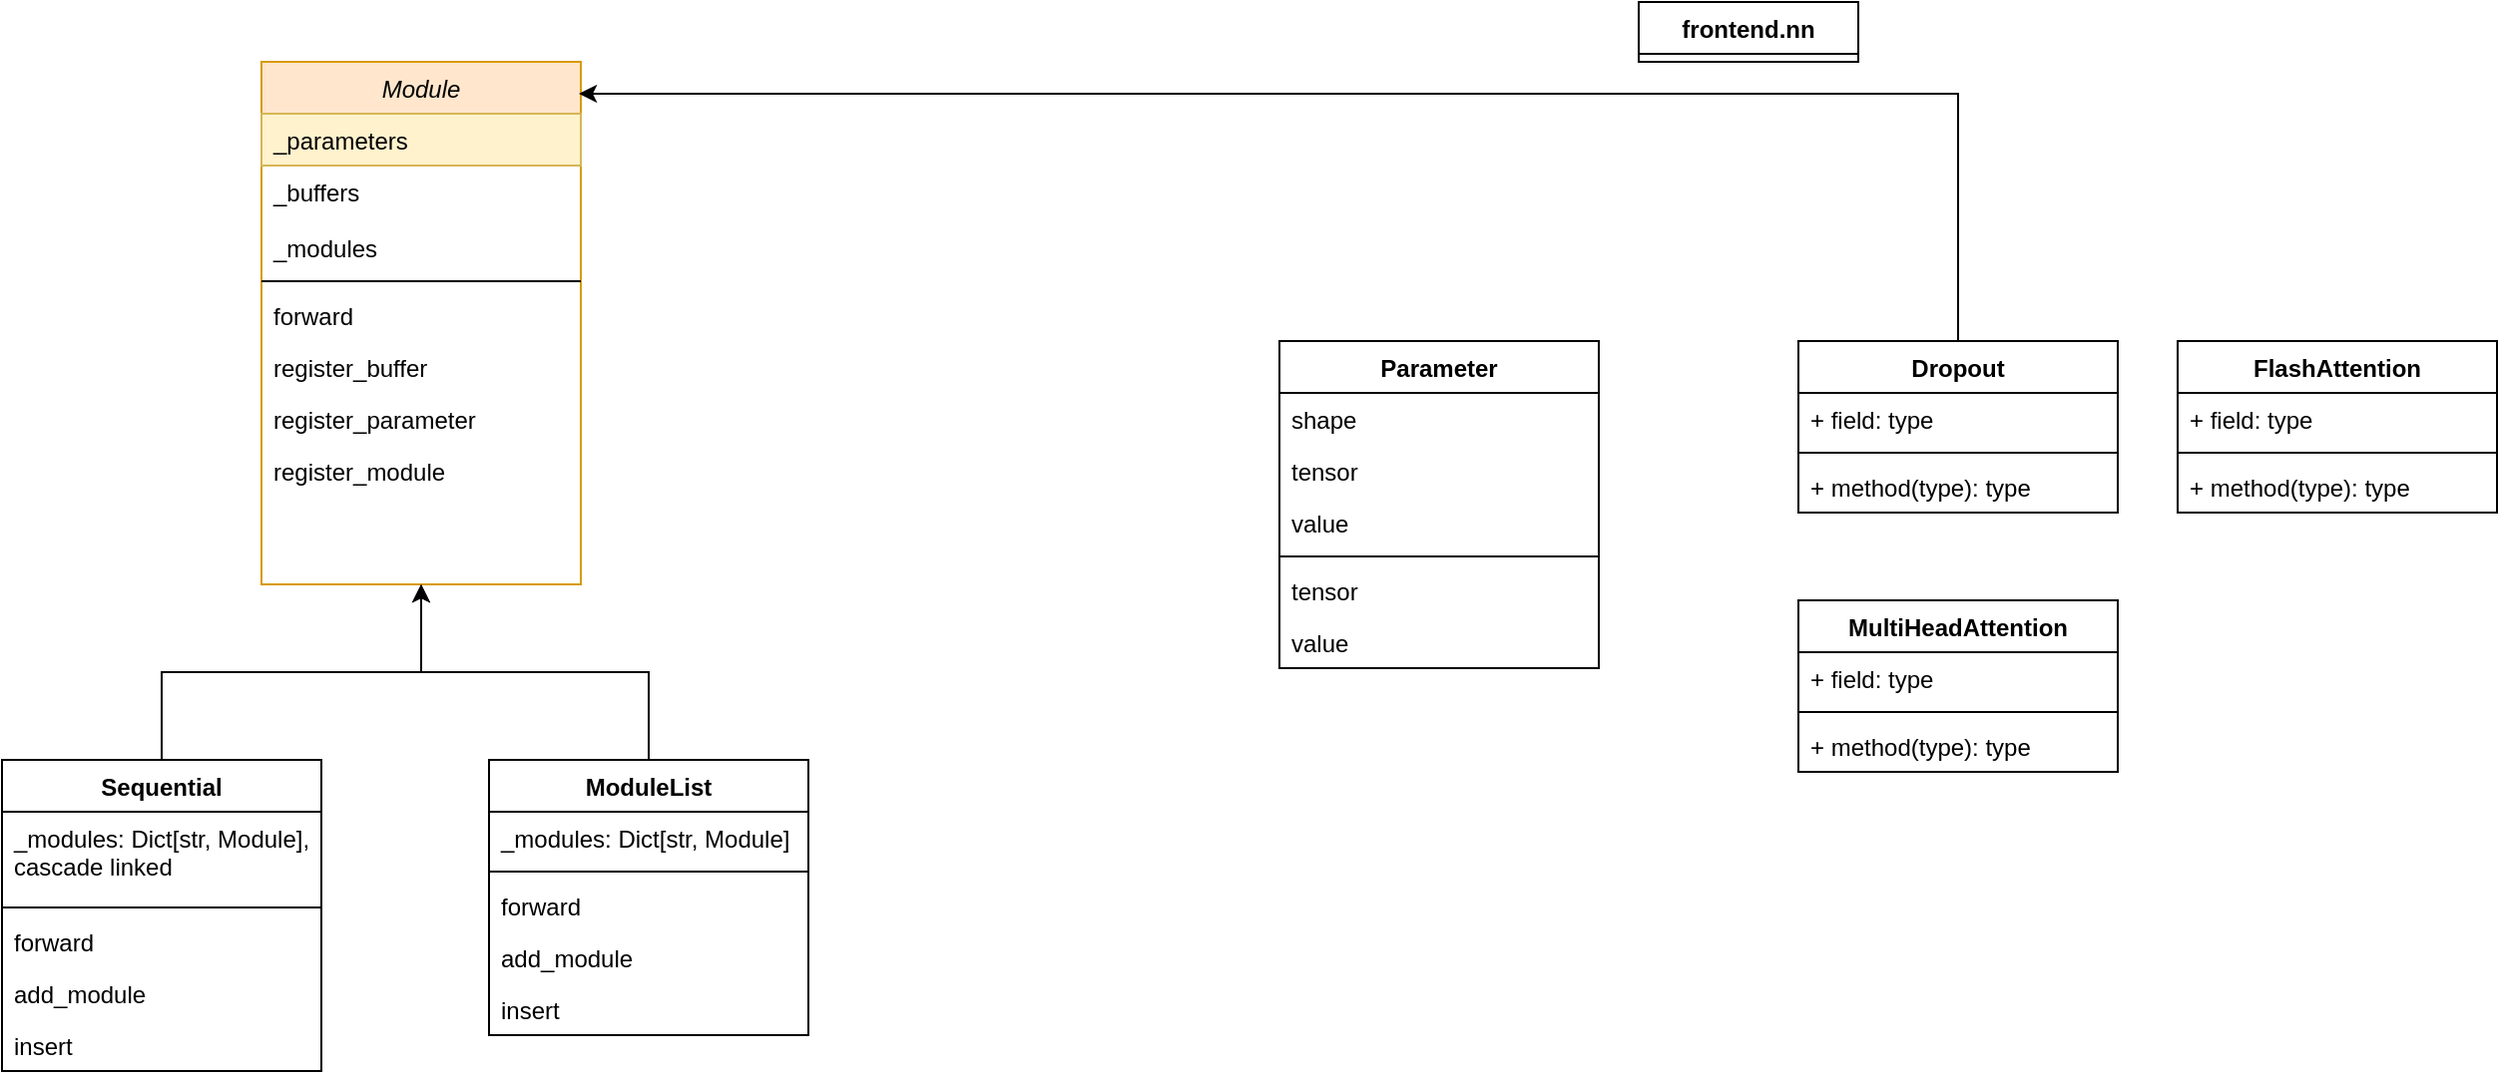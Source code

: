 <mxfile version="20.7.3" type="github" pages="2">
  <diagram id="C5RBs43oDa-KdzZeNtuy" name="learn ait code">
    <mxGraphModel dx="1434" dy="714" grid="1" gridSize="10" guides="1" tooltips="1" connect="1" arrows="1" fold="1" page="1" pageScale="1" pageWidth="827" pageHeight="1169" math="0" shadow="0">
      <root>
        <mxCell id="WIyWlLk6GJQsqaUBKTNV-0" />
        <mxCell id="WIyWlLk6GJQsqaUBKTNV-1" parent="WIyWlLk6GJQsqaUBKTNV-0" />
        <mxCell id="zkfFHV4jXpPFQw0GAbJ--0" value="Module" style="swimlane;fontStyle=2;align=center;verticalAlign=top;childLayout=stackLayout;horizontal=1;startSize=26;horizontalStack=0;resizeParent=1;resizeLast=0;collapsible=1;marginBottom=0;rounded=0;shadow=0;strokeWidth=1;fillColor=#ffe6cc;strokeColor=#d79b00;" parent="WIyWlLk6GJQsqaUBKTNV-1" vertex="1">
          <mxGeometry x="220" y="120" width="160" height="262" as="geometry">
            <mxRectangle x="220" y="120" width="160" height="26" as="alternateBounds" />
          </mxGeometry>
        </mxCell>
        <mxCell id="zkfFHV4jXpPFQw0GAbJ--1" value="_parameters" style="text;align=left;verticalAlign=top;spacingLeft=4;spacingRight=4;overflow=hidden;rotatable=0;points=[[0,0.5],[1,0.5]];portConstraint=eastwest;fillColor=#fff2cc;strokeColor=#d6b656;" parent="zkfFHV4jXpPFQw0GAbJ--0" vertex="1">
          <mxGeometry y="26" width="160" height="26" as="geometry" />
        </mxCell>
        <mxCell id="zkfFHV4jXpPFQw0GAbJ--2" value="_buffers&#xa;" style="text;align=left;verticalAlign=top;spacingLeft=4;spacingRight=4;overflow=hidden;rotatable=0;points=[[0,0.5],[1,0.5]];portConstraint=eastwest;rounded=0;shadow=0;html=0;" parent="zkfFHV4jXpPFQw0GAbJ--0" vertex="1">
          <mxGeometry y="52" width="160" height="28" as="geometry" />
        </mxCell>
        <mxCell id="jLtDxgiN8MF7jUEhattH-10" value="_modules" style="text;align=left;verticalAlign=top;spacingLeft=4;spacingRight=4;overflow=hidden;rotatable=0;points=[[0,0.5],[1,0.5]];portConstraint=eastwest;" parent="zkfFHV4jXpPFQw0GAbJ--0" vertex="1">
          <mxGeometry y="80" width="160" height="26" as="geometry" />
        </mxCell>
        <mxCell id="zkfFHV4jXpPFQw0GAbJ--4" value="" style="line;html=1;strokeWidth=1;align=left;verticalAlign=middle;spacingTop=-1;spacingLeft=3;spacingRight=3;rotatable=0;labelPosition=right;points=[];portConstraint=eastwest;" parent="zkfFHV4jXpPFQw0GAbJ--0" vertex="1">
          <mxGeometry y="106" width="160" height="8" as="geometry" />
        </mxCell>
        <mxCell id="zkfFHV4jXpPFQw0GAbJ--5" value="forward" style="text;align=left;verticalAlign=top;spacingLeft=4;spacingRight=4;overflow=hidden;rotatable=0;points=[[0,0.5],[1,0.5]];portConstraint=eastwest;" parent="zkfFHV4jXpPFQw0GAbJ--0" vertex="1">
          <mxGeometry y="114" width="160" height="26" as="geometry" />
        </mxCell>
        <mxCell id="jLtDxgiN8MF7jUEhattH-0" value="register_buffer" style="text;align=left;verticalAlign=top;spacingLeft=4;spacingRight=4;overflow=hidden;rotatable=0;points=[[0,0.5],[1,0.5]];portConstraint=eastwest;" parent="zkfFHV4jXpPFQw0GAbJ--0" vertex="1">
          <mxGeometry y="140" width="160" height="26" as="geometry" />
        </mxCell>
        <mxCell id="jLtDxgiN8MF7jUEhattH-3" value="register_parameter" style="text;align=left;verticalAlign=top;spacingLeft=4;spacingRight=4;overflow=hidden;rotatable=0;points=[[0,0.5],[1,0.5]];portConstraint=eastwest;" parent="zkfFHV4jXpPFQw0GAbJ--0" vertex="1">
          <mxGeometry y="166" width="160" height="26" as="geometry" />
        </mxCell>
        <mxCell id="jLtDxgiN8MF7jUEhattH-4" value="register_module" style="text;align=left;verticalAlign=top;spacingLeft=4;spacingRight=4;overflow=hidden;rotatable=0;points=[[0,0.5],[1,0.5]];portConstraint=eastwest;" parent="zkfFHV4jXpPFQw0GAbJ--0" vertex="1">
          <mxGeometry y="192" width="160" height="26" as="geometry" />
        </mxCell>
        <mxCell id="jLtDxgiN8MF7jUEhattH-27" style="edgeStyle=orthogonalEdgeStyle;rounded=0;orthogonalLoop=1;jettySize=auto;html=1;exitX=0.5;exitY=0;exitDx=0;exitDy=0;entryX=0.5;entryY=1;entryDx=0;entryDy=0;" parent="WIyWlLk6GJQsqaUBKTNV-1" source="jLtDxgiN8MF7jUEhattH-21" target="zkfFHV4jXpPFQw0GAbJ--0" edge="1">
          <mxGeometry relative="1" as="geometry" />
        </mxCell>
        <mxCell id="jLtDxgiN8MF7jUEhattH-21" value="Sequential" style="swimlane;fontStyle=1;align=center;verticalAlign=top;childLayout=stackLayout;horizontal=1;startSize=26;horizontalStack=0;resizeParent=1;resizeParentMax=0;resizeLast=0;collapsible=1;marginBottom=0;" parent="WIyWlLk6GJQsqaUBKTNV-1" vertex="1">
          <mxGeometry x="90" y="470" width="160" height="156" as="geometry" />
        </mxCell>
        <mxCell id="jLtDxgiN8MF7jUEhattH-22" value="_modules: Dict[str, Module], &#xa;cascade linked&#xa;" style="text;strokeColor=none;fillColor=none;align=left;verticalAlign=top;spacingLeft=4;spacingRight=4;overflow=hidden;rotatable=0;points=[[0,0.5],[1,0.5]];portConstraint=eastwest;" parent="jLtDxgiN8MF7jUEhattH-21" vertex="1">
          <mxGeometry y="26" width="160" height="44" as="geometry" />
        </mxCell>
        <mxCell id="jLtDxgiN8MF7jUEhattH-23" value="" style="line;strokeWidth=1;fillColor=none;align=left;verticalAlign=middle;spacingTop=-1;spacingLeft=3;spacingRight=3;rotatable=0;labelPosition=right;points=[];portConstraint=eastwest;strokeColor=inherit;" parent="jLtDxgiN8MF7jUEhattH-21" vertex="1">
          <mxGeometry y="70" width="160" height="8" as="geometry" />
        </mxCell>
        <mxCell id="jLtDxgiN8MF7jUEhattH-24" value="forward" style="text;strokeColor=none;fillColor=none;align=left;verticalAlign=top;spacingLeft=4;spacingRight=4;overflow=hidden;rotatable=0;points=[[0,0.5],[1,0.5]];portConstraint=eastwest;" parent="jLtDxgiN8MF7jUEhattH-21" vertex="1">
          <mxGeometry y="78" width="160" height="26" as="geometry" />
        </mxCell>
        <mxCell id="jLtDxgiN8MF7jUEhattH-25" value="add_module" style="text;strokeColor=none;fillColor=none;align=left;verticalAlign=top;spacingLeft=4;spacingRight=4;overflow=hidden;rotatable=0;points=[[0,0.5],[1,0.5]];portConstraint=eastwest;" parent="jLtDxgiN8MF7jUEhattH-21" vertex="1">
          <mxGeometry y="104" width="160" height="26" as="geometry" />
        </mxCell>
        <mxCell id="jLtDxgiN8MF7jUEhattH-26" value="insert" style="text;strokeColor=none;fillColor=none;align=left;verticalAlign=top;spacingLeft=4;spacingRight=4;overflow=hidden;rotatable=0;points=[[0,0.5],[1,0.5]];portConstraint=eastwest;" parent="jLtDxgiN8MF7jUEhattH-21" vertex="1">
          <mxGeometry y="130" width="160" height="26" as="geometry" />
        </mxCell>
        <mxCell id="jLtDxgiN8MF7jUEhattH-35" style="edgeStyle=orthogonalEdgeStyle;rounded=0;orthogonalLoop=1;jettySize=auto;html=1;exitX=0.5;exitY=0;exitDx=0;exitDy=0;entryX=0.5;entryY=1;entryDx=0;entryDy=0;" parent="WIyWlLk6GJQsqaUBKTNV-1" source="jLtDxgiN8MF7jUEhattH-28" target="zkfFHV4jXpPFQw0GAbJ--0" edge="1">
          <mxGeometry relative="1" as="geometry" />
        </mxCell>
        <mxCell id="jLtDxgiN8MF7jUEhattH-28" value="ModuleList" style="swimlane;fontStyle=1;align=center;verticalAlign=top;childLayout=stackLayout;horizontal=1;startSize=26;horizontalStack=0;resizeParent=1;resizeParentMax=0;resizeLast=0;collapsible=1;marginBottom=0;" parent="WIyWlLk6GJQsqaUBKTNV-1" vertex="1">
          <mxGeometry x="334" y="470" width="160" height="138" as="geometry" />
        </mxCell>
        <mxCell id="jLtDxgiN8MF7jUEhattH-29" value="_modules: Dict[str, Module]" style="text;strokeColor=none;fillColor=none;align=left;verticalAlign=top;spacingLeft=4;spacingRight=4;overflow=hidden;rotatable=0;points=[[0,0.5],[1,0.5]];portConstraint=eastwest;" parent="jLtDxgiN8MF7jUEhattH-28" vertex="1">
          <mxGeometry y="26" width="160" height="26" as="geometry" />
        </mxCell>
        <mxCell id="jLtDxgiN8MF7jUEhattH-30" value="" style="line;strokeWidth=1;fillColor=none;align=left;verticalAlign=middle;spacingTop=-1;spacingLeft=3;spacingRight=3;rotatable=0;labelPosition=right;points=[];portConstraint=eastwest;strokeColor=inherit;" parent="jLtDxgiN8MF7jUEhattH-28" vertex="1">
          <mxGeometry y="52" width="160" height="8" as="geometry" />
        </mxCell>
        <mxCell id="jLtDxgiN8MF7jUEhattH-31" value="forward" style="text;strokeColor=none;fillColor=none;align=left;verticalAlign=top;spacingLeft=4;spacingRight=4;overflow=hidden;rotatable=0;points=[[0,0.5],[1,0.5]];portConstraint=eastwest;" parent="jLtDxgiN8MF7jUEhattH-28" vertex="1">
          <mxGeometry y="60" width="160" height="26" as="geometry" />
        </mxCell>
        <mxCell id="jLtDxgiN8MF7jUEhattH-32" value="add_module" style="text;strokeColor=none;fillColor=none;align=left;verticalAlign=top;spacingLeft=4;spacingRight=4;overflow=hidden;rotatable=0;points=[[0,0.5],[1,0.5]];portConstraint=eastwest;" parent="jLtDxgiN8MF7jUEhattH-28" vertex="1">
          <mxGeometry y="86" width="160" height="26" as="geometry" />
        </mxCell>
        <mxCell id="jLtDxgiN8MF7jUEhattH-33" value="insert" style="text;strokeColor=none;fillColor=none;align=left;verticalAlign=top;spacingLeft=4;spacingRight=4;overflow=hidden;rotatable=0;points=[[0,0.5],[1,0.5]];portConstraint=eastwest;" parent="jLtDxgiN8MF7jUEhattH-28" vertex="1">
          <mxGeometry y="112" width="160" height="26" as="geometry" />
        </mxCell>
        <mxCell id="VoewjXbgm-Y-sh6G6IVk-5" value="frontend.nn" style="swimlane;fontStyle=1;align=center;verticalAlign=top;childLayout=stackLayout;horizontal=1;startSize=26;horizontalStack=0;resizeParent=1;resizeParentMax=0;resizeLast=0;collapsible=1;marginBottom=0;" parent="WIyWlLk6GJQsqaUBKTNV-1" vertex="1" collapsed="1">
          <mxGeometry x="910" y="90" width="110" height="30" as="geometry">
            <mxRectangle x="810" y="130" width="160" height="86" as="alternateBounds" />
          </mxGeometry>
        </mxCell>
        <mxCell id="VoewjXbgm-Y-sh6G6IVk-6" value="+ field: type" style="text;strokeColor=none;fillColor=none;align=left;verticalAlign=top;spacingLeft=4;spacingRight=4;overflow=hidden;rotatable=0;points=[[0,0.5],[1,0.5]];portConstraint=eastwest;" parent="VoewjXbgm-Y-sh6G6IVk-5" vertex="1">
          <mxGeometry y="26" width="160" height="26" as="geometry" />
        </mxCell>
        <mxCell id="VoewjXbgm-Y-sh6G6IVk-7" value="" style="line;strokeWidth=1;fillColor=none;align=left;verticalAlign=middle;spacingTop=-1;spacingLeft=3;spacingRight=3;rotatable=0;labelPosition=right;points=[];portConstraint=eastwest;strokeColor=inherit;" parent="VoewjXbgm-Y-sh6G6IVk-5" vertex="1">
          <mxGeometry y="52" width="160" height="8" as="geometry" />
        </mxCell>
        <mxCell id="VoewjXbgm-Y-sh6G6IVk-8" value="+ method(type): type" style="text;strokeColor=none;fillColor=none;align=left;verticalAlign=top;spacingLeft=4;spacingRight=4;overflow=hidden;rotatable=0;points=[[0,0.5],[1,0.5]];portConstraint=eastwest;" parent="VoewjXbgm-Y-sh6G6IVk-5" vertex="1">
          <mxGeometry y="60" width="160" height="26" as="geometry" />
        </mxCell>
        <mxCell id="VoewjXbgm-Y-sh6G6IVk-9" value="Parameter" style="swimlane;fontStyle=1;align=center;verticalAlign=top;childLayout=stackLayout;horizontal=1;startSize=26;horizontalStack=0;resizeParent=1;resizeParentMax=0;resizeLast=0;collapsible=1;marginBottom=0;" parent="WIyWlLk6GJQsqaUBKTNV-1" vertex="1">
          <mxGeometry x="730" y="260" width="160" height="164" as="geometry" />
        </mxCell>
        <mxCell id="VoewjXbgm-Y-sh6G6IVk-10" value="shape" style="text;strokeColor=none;fillColor=none;align=left;verticalAlign=top;spacingLeft=4;spacingRight=4;overflow=hidden;rotatable=0;points=[[0,0.5],[1,0.5]];portConstraint=eastwest;" parent="VoewjXbgm-Y-sh6G6IVk-9" vertex="1">
          <mxGeometry y="26" width="160" height="26" as="geometry" />
        </mxCell>
        <mxCell id="VoewjXbgm-Y-sh6G6IVk-13" value="tensor" style="text;strokeColor=none;fillColor=none;align=left;verticalAlign=top;spacingLeft=4;spacingRight=4;overflow=hidden;rotatable=0;points=[[0,0.5],[1,0.5]];portConstraint=eastwest;" parent="VoewjXbgm-Y-sh6G6IVk-9" vertex="1">
          <mxGeometry y="52" width="160" height="26" as="geometry" />
        </mxCell>
        <mxCell id="VoewjXbgm-Y-sh6G6IVk-14" value="value" style="text;strokeColor=none;fillColor=none;align=left;verticalAlign=top;spacingLeft=4;spacingRight=4;overflow=hidden;rotatable=0;points=[[0,0.5],[1,0.5]];portConstraint=eastwest;" parent="VoewjXbgm-Y-sh6G6IVk-9" vertex="1">
          <mxGeometry y="78" width="160" height="26" as="geometry" />
        </mxCell>
        <mxCell id="VoewjXbgm-Y-sh6G6IVk-11" value="" style="line;strokeWidth=1;fillColor=none;align=left;verticalAlign=middle;spacingTop=-1;spacingLeft=3;spacingRight=3;rotatable=0;labelPosition=right;points=[];portConstraint=eastwest;strokeColor=inherit;" parent="VoewjXbgm-Y-sh6G6IVk-9" vertex="1">
          <mxGeometry y="104" width="160" height="8" as="geometry" />
        </mxCell>
        <mxCell id="VoewjXbgm-Y-sh6G6IVk-12" value="tensor" style="text;strokeColor=none;fillColor=none;align=left;verticalAlign=top;spacingLeft=4;spacingRight=4;overflow=hidden;rotatable=0;points=[[0,0.5],[1,0.5]];portConstraint=eastwest;" parent="VoewjXbgm-Y-sh6G6IVk-9" vertex="1">
          <mxGeometry y="112" width="160" height="26" as="geometry" />
        </mxCell>
        <mxCell id="VoewjXbgm-Y-sh6G6IVk-15" value="value" style="text;strokeColor=none;fillColor=none;align=left;verticalAlign=top;spacingLeft=4;spacingRight=4;overflow=hidden;rotatable=0;points=[[0,0.5],[1,0.5]];portConstraint=eastwest;" parent="VoewjXbgm-Y-sh6G6IVk-9" vertex="1">
          <mxGeometry y="138" width="160" height="26" as="geometry" />
        </mxCell>
        <mxCell id="iA4JxfeqraIJQOjWNqhP-4" style="edgeStyle=orthogonalEdgeStyle;rounded=0;orthogonalLoop=1;jettySize=auto;html=1;exitX=0.5;exitY=0;exitDx=0;exitDy=0;entryX=0.994;entryY=0.061;entryDx=0;entryDy=0;entryPerimeter=0;" parent="WIyWlLk6GJQsqaUBKTNV-1" source="iA4JxfeqraIJQOjWNqhP-0" target="zkfFHV4jXpPFQw0GAbJ--0" edge="1">
          <mxGeometry relative="1" as="geometry" />
        </mxCell>
        <mxCell id="iA4JxfeqraIJQOjWNqhP-0" value="Dropout" style="swimlane;fontStyle=1;align=center;verticalAlign=top;childLayout=stackLayout;horizontal=1;startSize=26;horizontalStack=0;resizeParent=1;resizeParentMax=0;resizeLast=0;collapsible=1;marginBottom=0;" parent="WIyWlLk6GJQsqaUBKTNV-1" vertex="1">
          <mxGeometry x="990" y="260" width="160" height="86" as="geometry" />
        </mxCell>
        <mxCell id="iA4JxfeqraIJQOjWNqhP-1" value="+ field: type" style="text;strokeColor=none;fillColor=none;align=left;verticalAlign=top;spacingLeft=4;spacingRight=4;overflow=hidden;rotatable=0;points=[[0,0.5],[1,0.5]];portConstraint=eastwest;" parent="iA4JxfeqraIJQOjWNqhP-0" vertex="1">
          <mxGeometry y="26" width="160" height="26" as="geometry" />
        </mxCell>
        <mxCell id="iA4JxfeqraIJQOjWNqhP-2" value="" style="line;strokeWidth=1;fillColor=none;align=left;verticalAlign=middle;spacingTop=-1;spacingLeft=3;spacingRight=3;rotatable=0;labelPosition=right;points=[];portConstraint=eastwest;strokeColor=inherit;" parent="iA4JxfeqraIJQOjWNqhP-0" vertex="1">
          <mxGeometry y="52" width="160" height="8" as="geometry" />
        </mxCell>
        <mxCell id="iA4JxfeqraIJQOjWNqhP-3" value="+ method(type): type" style="text;strokeColor=none;fillColor=none;align=left;verticalAlign=top;spacingLeft=4;spacingRight=4;overflow=hidden;rotatable=0;points=[[0,0.5],[1,0.5]];portConstraint=eastwest;" parent="iA4JxfeqraIJQOjWNqhP-0" vertex="1">
          <mxGeometry y="60" width="160" height="26" as="geometry" />
        </mxCell>
        <mxCell id="iA4JxfeqraIJQOjWNqhP-5" value="FlashAttention" style="swimlane;fontStyle=1;align=center;verticalAlign=top;childLayout=stackLayout;horizontal=1;startSize=26;horizontalStack=0;resizeParent=1;resizeParentMax=0;resizeLast=0;collapsible=1;marginBottom=0;" parent="WIyWlLk6GJQsqaUBKTNV-1" vertex="1">
          <mxGeometry x="1180" y="260" width="160" height="86" as="geometry" />
        </mxCell>
        <mxCell id="iA4JxfeqraIJQOjWNqhP-6" value="+ field: type" style="text;strokeColor=none;fillColor=none;align=left;verticalAlign=top;spacingLeft=4;spacingRight=4;overflow=hidden;rotatable=0;points=[[0,0.5],[1,0.5]];portConstraint=eastwest;" parent="iA4JxfeqraIJQOjWNqhP-5" vertex="1">
          <mxGeometry y="26" width="160" height="26" as="geometry" />
        </mxCell>
        <mxCell id="iA4JxfeqraIJQOjWNqhP-7" value="" style="line;strokeWidth=1;fillColor=none;align=left;verticalAlign=middle;spacingTop=-1;spacingLeft=3;spacingRight=3;rotatable=0;labelPosition=right;points=[];portConstraint=eastwest;strokeColor=inherit;" parent="iA4JxfeqraIJQOjWNqhP-5" vertex="1">
          <mxGeometry y="52" width="160" height="8" as="geometry" />
        </mxCell>
        <mxCell id="iA4JxfeqraIJQOjWNqhP-8" value="+ method(type): type" style="text;strokeColor=none;fillColor=none;align=left;verticalAlign=top;spacingLeft=4;spacingRight=4;overflow=hidden;rotatable=0;points=[[0,0.5],[1,0.5]];portConstraint=eastwest;" parent="iA4JxfeqraIJQOjWNqhP-5" vertex="1">
          <mxGeometry y="60" width="160" height="26" as="geometry" />
        </mxCell>
        <mxCell id="iA4JxfeqraIJQOjWNqhP-9" value="MultiHeadAttention" style="swimlane;fontStyle=1;align=center;verticalAlign=top;childLayout=stackLayout;horizontal=1;startSize=26;horizontalStack=0;resizeParent=1;resizeParentMax=0;resizeLast=0;collapsible=1;marginBottom=0;" parent="WIyWlLk6GJQsqaUBKTNV-1" vertex="1">
          <mxGeometry x="990" y="390" width="160" height="86" as="geometry" />
        </mxCell>
        <mxCell id="iA4JxfeqraIJQOjWNqhP-10" value="+ field: type" style="text;strokeColor=none;fillColor=none;align=left;verticalAlign=top;spacingLeft=4;spacingRight=4;overflow=hidden;rotatable=0;points=[[0,0.5],[1,0.5]];portConstraint=eastwest;" parent="iA4JxfeqraIJQOjWNqhP-9" vertex="1">
          <mxGeometry y="26" width="160" height="26" as="geometry" />
        </mxCell>
        <mxCell id="iA4JxfeqraIJQOjWNqhP-11" value="" style="line;strokeWidth=1;fillColor=none;align=left;verticalAlign=middle;spacingTop=-1;spacingLeft=3;spacingRight=3;rotatable=0;labelPosition=right;points=[];portConstraint=eastwest;strokeColor=inherit;" parent="iA4JxfeqraIJQOjWNqhP-9" vertex="1">
          <mxGeometry y="52" width="160" height="8" as="geometry" />
        </mxCell>
        <mxCell id="iA4JxfeqraIJQOjWNqhP-12" value="+ method(type): type" style="text;strokeColor=none;fillColor=none;align=left;verticalAlign=top;spacingLeft=4;spacingRight=4;overflow=hidden;rotatable=0;points=[[0,0.5],[1,0.5]];portConstraint=eastwest;" parent="iA4JxfeqraIJQOjWNqhP-9" vertex="1">
          <mxGeometry y="60" width="160" height="26" as="geometry" />
        </mxCell>
      </root>
    </mxGraphModel>
  </diagram>
  <diagram id="IhyNwpzSLSQE46Xl3ibJ" name="compiler.base">
    <mxGraphModel dx="1422" dy="762" grid="1" gridSize="10" guides="1" tooltips="1" connect="1" arrows="1" fold="1" page="1" pageScale="1" pageWidth="850" pageHeight="1100" math="0" shadow="0">
      <root>
        <mxCell id="0" />
        <mxCell id="1" parent="0" />
        <mxCell id="v6DK94EorjaQjly87WkK-1" value="compiler.base" style="swimlane;fontStyle=0;childLayout=stackLayout;horizontal=1;startSize=26;fillColor=none;horizontalStack=0;resizeParent=1;resizeParentMax=0;resizeLast=0;collapsible=1;marginBottom=0;" vertex="1" collapsed="1" parent="1">
          <mxGeometry x="450" y="40" width="100" height="30" as="geometry">
            <mxRectangle x="450" y="40" width="140" height="52" as="alternateBounds" />
          </mxGeometry>
        </mxCell>
        <mxCell id="v6DK94EorjaQjly87WkK-5" value="Node(ABC)" style="swimlane;fontStyle=1;align=center;verticalAlign=top;childLayout=stackLayout;horizontal=1;startSize=26;horizontalStack=0;resizeParent=1;resizeParentMax=0;resizeLast=0;collapsible=1;marginBottom=0;" vertex="1" parent="1">
          <mxGeometry x="190" y="140" width="210" height="138" as="geometry" />
        </mxCell>
        <mxCell id="v6DK94EorjaQjly87WkK-6" value="name" style="text;strokeColor=none;fillColor=none;align=left;verticalAlign=top;spacingLeft=4;spacingRight=4;overflow=hidden;rotatable=0;points=[[0,0.5],[1,0.5]];portConstraint=eastwest;" vertex="1" parent="v6DK94EorjaQjly87WkK-5">
          <mxGeometry y="26" width="210" height="26" as="geometry" />
        </mxCell>
        <mxCell id="v6DK94EorjaQjly87WkK-9" value="depth" style="text;strokeColor=none;fillColor=none;align=left;verticalAlign=top;spacingLeft=4;spacingRight=4;overflow=hidden;rotatable=0;points=[[0,0.5],[1,0.5]];portConstraint=eastwest;" vertex="1" parent="v6DK94EorjaQjly87WkK-5">
          <mxGeometry y="52" width="210" height="26" as="geometry" />
        </mxCell>
        <mxCell id="v6DK94EorjaQjly87WkK-10" value="nop" style="text;strokeColor=none;fillColor=none;align=left;verticalAlign=top;spacingLeft=4;spacingRight=4;overflow=hidden;rotatable=0;points=[[0,0.5],[1,0.5]];portConstraint=eastwest;" vertex="1" parent="v6DK94EorjaQjly87WkK-5">
          <mxGeometry y="78" width="210" height="26" as="geometry" />
        </mxCell>
        <mxCell id="v6DK94EorjaQjly87WkK-7" value="" style="line;strokeWidth=1;fillColor=none;align=left;verticalAlign=middle;spacingTop=-1;spacingLeft=3;spacingRight=3;rotatable=0;labelPosition=right;points=[];portConstraint=eastwest;strokeColor=inherit;" vertex="1" parent="v6DK94EorjaQjly87WkK-5">
          <mxGeometry y="104" width="210" height="8" as="geometry" />
        </mxCell>
        <mxCell id="v6DK94EorjaQjly87WkK-8" value="pseudo_code(abstractmethod)" style="text;strokeColor=none;fillColor=none;align=left;verticalAlign=top;spacingLeft=4;spacingRight=4;overflow=hidden;rotatable=0;points=[[0,0.5],[1,0.5]];portConstraint=eastwest;" vertex="1" parent="v6DK94EorjaQjly87WkK-5">
          <mxGeometry y="112" width="210" height="26" as="geometry" />
        </mxCell>
        <mxCell id="v6DK94EorjaQjly87WkK-27" style="edgeStyle=orthogonalEdgeStyle;rounded=0;orthogonalLoop=1;jettySize=auto;html=1;exitX=0.5;exitY=0;exitDx=0;exitDy=0;entryX=0.476;entryY=1.038;entryDx=0;entryDy=0;entryPerimeter=0;" edge="1" parent="1" source="v6DK94EorjaQjly87WkK-11" target="v6DK94EorjaQjly87WkK-8">
          <mxGeometry relative="1" as="geometry" />
        </mxCell>
        <mxCell id="v6DK94EorjaQjly87WkK-11" value="IntVar:dynamice dimension" style="swimlane;fontStyle=1;align=center;verticalAlign=top;childLayout=stackLayout;horizontal=1;startSize=26;horizontalStack=0;resizeParent=1;resizeParentMax=0;resizeLast=0;collapsible=1;marginBottom=0;" vertex="1" parent="1">
          <mxGeometry x="60" y="420" width="220" height="164" as="geometry" />
        </mxCell>
        <mxCell id="v6DK94EorjaQjly87WkK-12" value="values: len&gt;2, upper/lower bound" style="text;strokeColor=none;fillColor=none;align=left;verticalAlign=top;spacingLeft=4;spacingRight=4;overflow=hidden;rotatable=0;points=[[0,0.5],[1,0.5]];portConstraint=eastwest;" vertex="1" parent="v6DK94EorjaQjly87WkK-11">
          <mxGeometry y="26" width="220" height="26" as="geometry" />
        </mxCell>
        <mxCell id="v6DK94EorjaQjly87WkK-15" value="name" style="text;strokeColor=none;fillColor=none;align=left;verticalAlign=top;spacingLeft=4;spacingRight=4;overflow=hidden;rotatable=0;points=[[0,0.5],[1,0.5]];portConstraint=eastwest;" vertex="1" parent="v6DK94EorjaQjly87WkK-11">
          <mxGeometry y="52" width="220" height="26" as="geometry" />
        </mxCell>
        <mxCell id="v6DK94EorjaQjly87WkK-13" value="" style="line;strokeWidth=1;fillColor=none;align=left;verticalAlign=middle;spacingTop=-1;spacingLeft=3;spacingRight=3;rotatable=0;labelPosition=right;points=[];portConstraint=eastwest;strokeColor=inherit;" vertex="1" parent="v6DK94EorjaQjly87WkK-11">
          <mxGeometry y="78" width="220" height="8" as="geometry" />
        </mxCell>
        <mxCell id="v6DK94EorjaQjly87WkK-14" value="lower bound" style="text;strokeColor=none;fillColor=none;align=left;verticalAlign=top;spacingLeft=4;spacingRight=4;overflow=hidden;rotatable=0;points=[[0,0.5],[1,0.5]];portConstraint=eastwest;" vertex="1" parent="v6DK94EorjaQjly87WkK-11">
          <mxGeometry y="86" width="220" height="26" as="geometry" />
        </mxCell>
        <mxCell id="v6DK94EorjaQjly87WkK-16" value="upper bound" style="text;strokeColor=none;fillColor=none;align=left;verticalAlign=top;spacingLeft=4;spacingRight=4;overflow=hidden;rotatable=0;points=[[0,0.5],[1,0.5]];portConstraint=eastwest;" vertex="1" parent="v6DK94EorjaQjly87WkK-11">
          <mxGeometry y="112" width="220" height="26" as="geometry" />
        </mxCell>
        <mxCell id="v6DK94EorjaQjly87WkK-17" value="pseudo_code" style="text;strokeColor=none;fillColor=none;align=left;verticalAlign=top;spacingLeft=4;spacingRight=4;overflow=hidden;rotatable=0;points=[[0,0.5],[1,0.5]];portConstraint=eastwest;" vertex="1" parent="v6DK94EorjaQjly87WkK-11">
          <mxGeometry y="138" width="220" height="26" as="geometry" />
        </mxCell>
        <mxCell id="v6DK94EorjaQjly87WkK-37" style="edgeStyle=orthogonalEdgeStyle;rounded=0;orthogonalLoop=1;jettySize=auto;html=1;exitX=0.5;exitY=0;exitDx=0;exitDy=0;entryX=0.476;entryY=0.962;entryDx=0;entryDy=0;entryPerimeter=0;" edge="1" parent="1" source="v6DK94EorjaQjly87WkK-18" target="v6DK94EorjaQjly87WkK-8">
          <mxGeometry relative="1" as="geometry" />
        </mxCell>
        <mxCell id="v6DK94EorjaQjly87WkK-18" value="IntImm:static dimension" style="swimlane;fontStyle=1;align=center;verticalAlign=top;childLayout=stackLayout;horizontal=1;startSize=26;horizontalStack=0;resizeParent=1;resizeParentMax=0;resizeLast=0;collapsible=1;marginBottom=0;" vertex="1" parent="1">
          <mxGeometry x="290" y="420" width="220" height="138" as="geometry" />
        </mxCell>
        <mxCell id="v6DK94EorjaQjly87WkK-19" value="value" style="text;strokeColor=none;fillColor=none;align=left;verticalAlign=top;spacingLeft=4;spacingRight=4;overflow=hidden;rotatable=0;points=[[0,0.5],[1,0.5]];portConstraint=eastwest;" vertex="1" parent="v6DK94EorjaQjly87WkK-18">
          <mxGeometry y="26" width="220" height="26" as="geometry" />
        </mxCell>
        <mxCell id="v6DK94EorjaQjly87WkK-20" value="name" style="text;strokeColor=none;fillColor=none;align=left;verticalAlign=top;spacingLeft=4;spacingRight=4;overflow=hidden;rotatable=0;points=[[0,0.5],[1,0.5]];portConstraint=eastwest;" vertex="1" parent="v6DK94EorjaQjly87WkK-18">
          <mxGeometry y="52" width="220" height="26" as="geometry" />
        </mxCell>
        <mxCell id="v6DK94EorjaQjly87WkK-21" value="" style="line;strokeWidth=1;fillColor=none;align=left;verticalAlign=middle;spacingTop=-1;spacingLeft=3;spacingRight=3;rotatable=0;labelPosition=right;points=[];portConstraint=eastwest;strokeColor=inherit;" vertex="1" parent="v6DK94EorjaQjly87WkK-18">
          <mxGeometry y="78" width="220" height="8" as="geometry" />
        </mxCell>
        <mxCell id="v6DK94EorjaQjly87WkK-23" value="value" style="text;strokeColor=none;fillColor=none;align=left;verticalAlign=top;spacingLeft=4;spacingRight=4;overflow=hidden;rotatable=0;points=[[0,0.5],[1,0.5]];portConstraint=eastwest;" vertex="1" parent="v6DK94EorjaQjly87WkK-18">
          <mxGeometry y="86" width="220" height="26" as="geometry" />
        </mxCell>
        <mxCell id="v6DK94EorjaQjly87WkK-24" value="pseudo_code" style="text;strokeColor=none;fillColor=none;align=left;verticalAlign=top;spacingLeft=4;spacingRight=4;overflow=hidden;rotatable=0;points=[[0,0.5],[1,0.5]];portConstraint=eastwest;" vertex="1" parent="v6DK94EorjaQjly87WkK-18">
          <mxGeometry y="112" width="220" height="26" as="geometry" />
        </mxCell>
        <mxCell id="v6DK94EorjaQjly87WkK-29" value="_ConstantTensorData(ABC)" style="swimlane;fontStyle=1;align=center;verticalAlign=top;childLayout=stackLayout;horizontal=1;startSize=26;horizontalStack=0;resizeParent=1;resizeParentMax=0;resizeLast=0;collapsible=1;marginBottom=0;" vertex="1" parent="1">
          <mxGeometry x="1410" y="130" width="210" height="138" as="geometry" />
        </mxCell>
        <mxCell id="v6DK94EorjaQjly87WkK-30" value="dtype" style="text;strokeColor=none;fillColor=none;align=left;verticalAlign=top;spacingLeft=4;spacingRight=4;overflow=hidden;rotatable=0;points=[[0,0.5],[1,0.5]];portConstraint=eastwest;" vertex="1" parent="v6DK94EorjaQjly87WkK-29">
          <mxGeometry y="26" width="210" height="26" as="geometry" />
        </mxCell>
        <mxCell id="v6DK94EorjaQjly87WkK-33" value="" style="line;strokeWidth=1;fillColor=none;align=left;verticalAlign=middle;spacingTop=-1;spacingLeft=3;spacingRight=3;rotatable=0;labelPosition=right;points=[];portConstraint=eastwest;strokeColor=inherit;" vertex="1" parent="v6DK94EorjaQjly87WkK-29">
          <mxGeometry y="52" width="210" height="8" as="geometry" />
        </mxCell>
        <mxCell id="v6DK94EorjaQjly87WkK-34" value="to_bytes(abstractmethod)" style="text;strokeColor=none;fillColor=none;align=left;verticalAlign=top;spacingLeft=4;spacingRight=4;overflow=hidden;rotatable=0;points=[[0,0.5],[1,0.5]];portConstraint=eastwest;" vertex="1" parent="v6DK94EorjaQjly87WkK-29">
          <mxGeometry y="60" width="210" height="26" as="geometry" />
        </mxCell>
        <mxCell id="v6DK94EorjaQjly87WkK-35" value="size" style="text;strokeColor=none;fillColor=none;align=left;verticalAlign=top;spacingLeft=4;spacingRight=4;overflow=hidden;rotatable=0;points=[[0,0.5],[1,0.5]];portConstraint=eastwest;" vertex="1" parent="v6DK94EorjaQjly87WkK-29">
          <mxGeometry y="86" width="210" height="26" as="geometry" />
        </mxCell>
        <mxCell id="v6DK94EorjaQjly87WkK-36" value="is_dtype" style="text;strokeColor=none;fillColor=none;align=left;verticalAlign=top;spacingLeft=4;spacingRight=4;overflow=hidden;rotatable=0;points=[[0,0.5],[1,0.5]];portConstraint=eastwest;" vertex="1" parent="v6DK94EorjaQjly87WkK-29">
          <mxGeometry y="112" width="210" height="26" as="geometry" />
        </mxCell>
        <mxCell id="v6DK94EorjaQjly87WkK-58" style="edgeStyle=orthogonalEdgeStyle;rounded=0;orthogonalLoop=1;jettySize=auto;html=1;exitX=0.5;exitY=0;exitDx=0;exitDy=0;entryX=0.524;entryY=0.962;entryDx=0;entryDy=0;entryPerimeter=0;" edge="1" parent="1" source="v6DK94EorjaQjly87WkK-38" target="v6DK94EorjaQjly87WkK-36">
          <mxGeometry relative="1" as="geometry" />
        </mxCell>
        <mxCell id="v6DK94EorjaQjly87WkK-38" value="_HostConstantTensorData" style="swimlane;fontStyle=1;align=center;verticalAlign=top;childLayout=stackLayout;horizontal=1;startSize=26;horizontalStack=0;resizeParent=1;resizeParentMax=0;resizeLast=0;collapsible=1;marginBottom=0;" vertex="1" parent="1">
          <mxGeometry x="1190" y="372" width="220" height="86" as="geometry" />
        </mxCell>
        <mxCell id="v6DK94EorjaQjly87WkK-44" value="data: bytes" style="text;strokeColor=none;fillColor=none;align=left;verticalAlign=top;spacingLeft=4;spacingRight=4;overflow=hidden;rotatable=0;points=[[0,0.5],[1,0.5]];portConstraint=eastwest;" vertex="1" parent="v6DK94EorjaQjly87WkK-38">
          <mxGeometry y="26" width="220" height="26" as="geometry" />
        </mxCell>
        <mxCell id="v6DK94EorjaQjly87WkK-41" value="" style="line;strokeWidth=1;fillColor=none;align=left;verticalAlign=middle;spacingTop=-1;spacingLeft=3;spacingRight=3;rotatable=0;labelPosition=right;points=[];portConstraint=eastwest;strokeColor=inherit;" vertex="1" parent="v6DK94EorjaQjly87WkK-38">
          <mxGeometry y="52" width="220" height="8" as="geometry" />
        </mxCell>
        <mxCell id="v6DK94EorjaQjly87WkK-49" value="to_bytes" style="text;strokeColor=none;fillColor=none;align=left;verticalAlign=top;spacingLeft=4;spacingRight=4;overflow=hidden;rotatable=0;points=[[0,0.5],[1,0.5]];portConstraint=eastwest;" vertex="1" parent="v6DK94EorjaQjly87WkK-38">
          <mxGeometry y="60" width="220" height="26" as="geometry" />
        </mxCell>
        <mxCell id="v6DK94EorjaQjly87WkK-61" style="edgeStyle=orthogonalEdgeStyle;rounded=0;orthogonalLoop=1;jettySize=auto;html=1;exitX=0.5;exitY=0;exitDx=0;exitDy=0;entryX=0.529;entryY=1;entryDx=0;entryDy=0;entryPerimeter=0;" edge="1" parent="1" source="v6DK94EorjaQjly87WkK-45" target="v6DK94EorjaQjly87WkK-36">
          <mxGeometry relative="1" as="geometry" />
        </mxCell>
        <mxCell id="v6DK94EorjaQjly87WkK-45" value="_HostConstantTensorData" style="swimlane;fontStyle=1;align=center;verticalAlign=top;childLayout=stackLayout;horizontal=1;startSize=26;horizontalStack=0;resizeParent=1;resizeParentMax=0;resizeLast=0;collapsible=1;marginBottom=0;" vertex="1" parent="1">
          <mxGeometry x="1470" y="372" width="220" height="138" as="geometry" />
        </mxCell>
        <mxCell id="v6DK94EorjaQjly87WkK-46" value="data: bytes" style="text;strokeColor=none;fillColor=none;align=left;verticalAlign=top;spacingLeft=4;spacingRight=4;overflow=hidden;rotatable=0;points=[[0,0.5],[1,0.5]];portConstraint=eastwest;" vertex="1" parent="v6DK94EorjaQjly87WkK-45">
          <mxGeometry y="26" width="220" height="26" as="geometry" />
        </mxCell>
        <mxCell id="v6DK94EorjaQjly87WkK-47" value="" style="line;strokeWidth=1;fillColor=none;align=left;verticalAlign=middle;spacingTop=-1;spacingLeft=3;spacingRight=3;rotatable=0;labelPosition=right;points=[];portConstraint=eastwest;strokeColor=inherit;" vertex="1" parent="v6DK94EorjaQjly87WkK-45">
          <mxGeometry y="52" width="220" height="8" as="geometry" />
        </mxCell>
        <mxCell id="v6DK94EorjaQjly87WkK-48" value="to_bytes" style="text;strokeColor=none;fillColor=none;align=left;verticalAlign=top;spacingLeft=4;spacingRight=4;overflow=hidden;rotatable=0;points=[[0,0.5],[1,0.5]];portConstraint=eastwest;" vertex="1" parent="v6DK94EorjaQjly87WkK-45">
          <mxGeometry y="60" width="220" height="26" as="geometry" />
        </mxCell>
        <mxCell id="v6DK94EorjaQjly87WkK-50" value="size" style="text;strokeColor=none;fillColor=none;align=left;verticalAlign=top;spacingLeft=4;spacingRight=4;overflow=hidden;rotatable=0;points=[[0,0.5],[1,0.5]];portConstraint=eastwest;" vertex="1" parent="v6DK94EorjaQjly87WkK-45">
          <mxGeometry y="86" width="220" height="26" as="geometry" />
        </mxCell>
        <mxCell id="v6DK94EorjaQjly87WkK-51" value="__init__: torch dtype convert" style="text;strokeColor=none;fillColor=none;align=left;verticalAlign=top;spacingLeft=4;spacingRight=4;overflow=hidden;rotatable=0;points=[[0,0.5],[1,0.5]];portConstraint=eastwest;" vertex="1" parent="v6DK94EorjaQjly87WkK-45">
          <mxGeometry y="112" width="220" height="26" as="geometry" />
        </mxCell>
        <mxCell id="v6DK94EorjaQjly87WkK-60" style="edgeStyle=orthogonalEdgeStyle;rounded=0;orthogonalLoop=1;jettySize=auto;html=1;exitX=0.5;exitY=0;exitDx=0;exitDy=0;entryX=0.524;entryY=1.038;entryDx=0;entryDy=0;entryPerimeter=0;" edge="1" parent="1" source="v6DK94EorjaQjly87WkK-52" target="v6DK94EorjaQjly87WkK-36">
          <mxGeometry relative="1" as="geometry" />
        </mxCell>
        <mxCell id="v6DK94EorjaQjly87WkK-52" value="_NumpyConstantTensorData" style="swimlane;fontStyle=1;align=center;verticalAlign=top;childLayout=stackLayout;horizontal=1;startSize=26;horizontalStack=0;resizeParent=1;resizeParentMax=0;resizeLast=0;collapsible=1;marginBottom=0;" vertex="1" parent="1">
          <mxGeometry x="1760" y="372" width="220" height="112" as="geometry" />
        </mxCell>
        <mxCell id="v6DK94EorjaQjly87WkK-53" value="arr" style="text;strokeColor=none;fillColor=none;align=left;verticalAlign=top;spacingLeft=4;spacingRight=4;overflow=hidden;rotatable=0;points=[[0,0.5],[1,0.5]];portConstraint=eastwest;" vertex="1" parent="v6DK94EorjaQjly87WkK-52">
          <mxGeometry y="26" width="220" height="26" as="geometry" />
        </mxCell>
        <mxCell id="v6DK94EorjaQjly87WkK-54" value="" style="line;strokeWidth=1;fillColor=none;align=left;verticalAlign=middle;spacingTop=-1;spacingLeft=3;spacingRight=3;rotatable=0;labelPosition=right;points=[];portConstraint=eastwest;strokeColor=inherit;" vertex="1" parent="v6DK94EorjaQjly87WkK-52">
          <mxGeometry y="52" width="220" height="8" as="geometry" />
        </mxCell>
        <mxCell id="v6DK94EorjaQjly87WkK-55" value="to_bytes" style="text;strokeColor=none;fillColor=none;align=left;verticalAlign=top;spacingLeft=4;spacingRight=4;overflow=hidden;rotatable=0;points=[[0,0.5],[1,0.5]];portConstraint=eastwest;" vertex="1" parent="v6DK94EorjaQjly87WkK-52">
          <mxGeometry y="60" width="220" height="26" as="geometry" />
        </mxCell>
        <mxCell id="v6DK94EorjaQjly87WkK-57" value="__init__: str(dtype)" style="text;strokeColor=none;fillColor=none;align=left;verticalAlign=top;spacingLeft=4;spacingRight=4;overflow=hidden;rotatable=0;points=[[0,0.5],[1,0.5]];portConstraint=eastwest;" vertex="1" parent="v6DK94EorjaQjly87WkK-52">
          <mxGeometry y="86" width="220" height="26" as="geometry" />
        </mxCell>
        <mxCell id="v6DK94EorjaQjly87WkK-77" style="edgeStyle=orthogonalEdgeStyle;rounded=0;orthogonalLoop=1;jettySize=auto;html=1;exitX=0.5;exitY=0;exitDx=0;exitDy=0;entryX=0.476;entryY=1.038;entryDx=0;entryDy=0;entryPerimeter=0;" edge="1" parent="1" source="v6DK94EorjaQjly87WkK-62" target="v6DK94EorjaQjly87WkK-8">
          <mxGeometry relative="1" as="geometry" />
        </mxCell>
        <mxCell id="v6DK94EorjaQjly87WkK-62" value="Tensor" style="swimlane;fontStyle=1;align=center;verticalAlign=top;childLayout=stackLayout;horizontal=1;startSize=26;horizontalStack=0;resizeParent=1;resizeParentMax=0;resizeLast=0;collapsible=1;marginBottom=0;" vertex="1" parent="1">
          <mxGeometry x="540" y="420" width="160" height="372" as="geometry" />
        </mxCell>
        <mxCell id="v6DK94EorjaQjly87WkK-63" value="+ shape: list[IntVar]" style="text;strokeColor=none;fillColor=none;align=left;verticalAlign=top;spacingLeft=4;spacingRight=4;overflow=hidden;rotatable=0;points=[[0,0.5],[1,0.5]];portConstraint=eastwest;" vertex="1" parent="v6DK94EorjaQjly87WkK-62">
          <mxGeometry y="26" width="160" height="26" as="geometry" />
        </mxCell>
        <mxCell id="v6DK94EorjaQjly87WkK-66" value="+ name: str" style="text;strokeColor=none;fillColor=none;align=left;verticalAlign=top;spacingLeft=4;spacingRight=4;overflow=hidden;rotatable=0;points=[[0,0.5],[1,0.5]];portConstraint=eastwest;" vertex="1" parent="v6DK94EorjaQjly87WkK-62">
          <mxGeometry y="52" width="160" height="26" as="geometry" />
        </mxCell>
        <mxCell id="v6DK94EorjaQjly87WkK-67" value="+ src_ops: Set[Node]" style="text;strokeColor=none;fillColor=none;align=left;verticalAlign=top;spacingLeft=4;spacingRight=4;overflow=hidden;rotatable=0;points=[[0,0.5],[1,0.5]];portConstraint=eastwest;" vertex="1" parent="v6DK94EorjaQjly87WkK-62">
          <mxGeometry y="78" width="160" height="26" as="geometry" />
        </mxCell>
        <mxCell id="v6DK94EorjaQjly87WkK-68" value="+ dst_ops: Set[Node]" style="text;strokeColor=none;fillColor=none;align=left;verticalAlign=top;spacingLeft=4;spacingRight=4;overflow=hidden;rotatable=0;points=[[0,0.5],[1,0.5]];portConstraint=eastwest;" vertex="1" parent="v6DK94EorjaQjly87WkK-62">
          <mxGeometry y="104" width="160" height="26" as="geometry" />
        </mxCell>
        <mxCell id="v6DK94EorjaQjly87WkK-73" value="+ dtype: str" style="text;strokeColor=none;fillColor=none;align=left;verticalAlign=top;spacingLeft=4;spacingRight=4;overflow=hidden;rotatable=0;points=[[0,0.5],[1,0.5]];portConstraint=eastwest;" vertex="1" parent="v6DK94EorjaQjly87WkK-62">
          <mxGeometry y="130" width="160" height="26" as="geometry" />
        </mxCell>
        <mxCell id="v6DK94EorjaQjly87WkK-69" value="+ is_input: bool" style="text;strokeColor=none;fillColor=none;align=left;verticalAlign=top;spacingLeft=4;spacingRight=4;overflow=hidden;rotatable=0;points=[[0,0.5],[1,0.5]];portConstraint=eastwest;" vertex="1" parent="v6DK94EorjaQjly87WkK-62">
          <mxGeometry y="156" width="160" height="26" as="geometry" />
        </mxCell>
        <mxCell id="v6DK94EorjaQjly87WkK-71" value="+ is_output: bool" style="text;strokeColor=none;fillColor=none;align=left;verticalAlign=top;spacingLeft=4;spacingRight=4;overflow=hidden;rotatable=0;points=[[0,0.5],[1,0.5]];portConstraint=eastwest;" vertex="1" parent="v6DK94EorjaQjly87WkK-62">
          <mxGeometry y="182" width="160" height="26" as="geometry" />
        </mxCell>
        <mxCell id="v6DK94EorjaQjly87WkK-70" value="+ value: Any" style="text;strokeColor=none;fillColor=none;align=left;verticalAlign=top;spacingLeft=4;spacingRight=4;overflow=hidden;rotatable=0;points=[[0,0.5],[1,0.5]];portConstraint=eastwest;" vertex="1" parent="v6DK94EorjaQjly87WkK-62">
          <mxGeometry y="208" width="160" height="26" as="geometry" />
        </mxCell>
        <mxCell id="v6DK94EorjaQjly87WkK-72" value="+ is_view_of: Any" style="text;strokeColor=none;fillColor=none;align=left;verticalAlign=top;spacingLeft=4;spacingRight=4;overflow=hidden;rotatable=0;points=[[0,0.5],[1,0.5]];portConstraint=eastwest;" vertex="1" parent="v6DK94EorjaQjly87WkK-62">
          <mxGeometry y="234" width="160" height="26" as="geometry" />
        </mxCell>
        <mxCell id="v6DK94EorjaQjly87WkK-64" value="" style="line;strokeWidth=1;fillColor=none;align=left;verticalAlign=middle;spacingTop=-1;spacingLeft=3;spacingRight=3;rotatable=0;labelPosition=right;points=[];portConstraint=eastwest;strokeColor=inherit;" vertex="1" parent="v6DK94EorjaQjly87WkK-62">
          <mxGeometry y="260" width="160" height="8" as="geometry" />
        </mxCell>
        <mxCell id="v6DK94EorjaQjly87WkK-65" value="+ _convert_shape(type): type" style="text;strokeColor=none;fillColor=none;align=left;verticalAlign=top;spacingLeft=4;spacingRight=4;overflow=hidden;rotatable=0;points=[[0,0.5],[1,0.5]];portConstraint=eastwest;" vertex="1" parent="v6DK94EorjaQjly87WkK-62">
          <mxGeometry y="268" width="160" height="26" as="geometry" />
        </mxCell>
        <mxCell id="v6DK94EorjaQjly87WkK-74" value="+ _shape(type): type" style="text;strokeColor=none;fillColor=none;align=left;verticalAlign=top;spacingLeft=4;spacingRight=4;overflow=hidden;rotatable=0;points=[[0,0.5],[1,0.5]];portConstraint=eastwest;" vertex="1" parent="v6DK94EorjaQjly87WkK-62">
          <mxGeometry y="294" width="160" height="26" as="geometry" />
        </mxCell>
        <mxCell id="v6DK94EorjaQjly87WkK-75" value="+ _rank(type): type" style="text;strokeColor=none;fillColor=none;align=left;verticalAlign=top;spacingLeft=4;spacingRight=4;overflow=hidden;rotatable=0;points=[[0,0.5],[1,0.5]];portConstraint=eastwest;" vertex="1" parent="v6DK94EorjaQjly87WkK-62">
          <mxGeometry y="320" width="160" height="26" as="geometry" />
        </mxCell>
        <mxCell id="v6DK94EorjaQjly87WkK-76" value="+ _bind_data(type): type" style="text;strokeColor=none;fillColor=none;align=left;verticalAlign=top;spacingLeft=4;spacingRight=4;overflow=hidden;rotatable=0;points=[[0,0.5],[1,0.5]];portConstraint=eastwest;" vertex="1" parent="v6DK94EorjaQjly87WkK-62">
          <mxGeometry y="346" width="160" height="26" as="geometry" />
        </mxCell>
        <mxCell id="v6DK94EorjaQjly87WkK-78" value="DynamicProfileStrategy(Enum)" style="swimlane;fontStyle=1;align=center;verticalAlign=top;childLayout=stackLayout;horizontal=1;startSize=26;horizontalStack=0;resizeParent=1;resizeParentMax=0;resizeLast=0;collapsible=1;marginBottom=0;" vertex="1" parent="1">
          <mxGeometry x="120" y="950" width="210" height="112" as="geometry" />
        </mxCell>
        <mxCell id="v6DK94EorjaQjly87WkK-79" value="MIN" style="text;strokeColor=none;fillColor=none;align=left;verticalAlign=top;spacingLeft=4;spacingRight=4;overflow=hidden;rotatable=0;points=[[0,0.5],[1,0.5]];portConstraint=eastwest;" vertex="1" parent="v6DK94EorjaQjly87WkK-78">
          <mxGeometry y="26" width="210" height="26" as="geometry" />
        </mxCell>
        <mxCell id="v6DK94EorjaQjly87WkK-80" value="MAX" style="text;strokeColor=none;fillColor=none;align=left;verticalAlign=top;spacingLeft=4;spacingRight=4;overflow=hidden;rotatable=0;points=[[0,0.5],[1,0.5]];portConstraint=eastwest;" vertex="1" parent="v6DK94EorjaQjly87WkK-78">
          <mxGeometry y="52" width="210" height="26" as="geometry" />
        </mxCell>
        <mxCell id="v6DK94EorjaQjly87WkK-81" value="Hint" style="text;strokeColor=none;fillColor=none;align=left;verticalAlign=top;spacingLeft=4;spacingRight=4;overflow=hidden;rotatable=0;points=[[0,0.5],[1,0.5]];portConstraint=eastwest;" vertex="1" parent="v6DK94EorjaQjly87WkK-78">
          <mxGeometry y="78" width="210" height="26" as="geometry" />
        </mxCell>
        <mxCell id="v6DK94EorjaQjly87WkK-82" value="" style="line;strokeWidth=1;fillColor=none;align=left;verticalAlign=middle;spacingTop=-1;spacingLeft=3;spacingRight=3;rotatable=0;labelPosition=right;points=[];portConstraint=eastwest;strokeColor=inherit;" vertex="1" parent="v6DK94EorjaQjly87WkK-78">
          <mxGeometry y="104" width="210" height="8" as="geometry" />
        </mxCell>
        <mxCell id="v6DK94EorjaQjly87WkK-88" style="edgeStyle=orthogonalEdgeStyle;rounded=0;orthogonalLoop=1;jettySize=auto;html=1;exitX=0.5;exitY=0;exitDx=0;exitDy=0;entryX=0.5;entryY=0.962;entryDx=0;entryDy=0;entryPerimeter=0;" edge="1" parent="1" source="v6DK94EorjaQjly87WkK-84" target="v6DK94EorjaQjly87WkK-76">
          <mxGeometry relative="1" as="geometry" />
        </mxCell>
        <mxCell id="v6DK94EorjaQjly87WkK-84" value="InitVarTensor(Tensor)" style="swimlane;fontStyle=1;align=center;verticalAlign=top;childLayout=stackLayout;horizontal=1;startSize=26;horizontalStack=0;resizeParent=1;resizeParentMax=0;resizeLast=0;collapsible=1;marginBottom=0;" vertex="1" parent="1">
          <mxGeometry x="540" y="830" width="160" height="86" as="geometry" />
        </mxCell>
        <mxCell id="v6DK94EorjaQjly87WkK-85" value="+ int_var: IntVar" style="text;strokeColor=none;fillColor=none;align=left;verticalAlign=top;spacingLeft=4;spacingRight=4;overflow=hidden;rotatable=0;points=[[0,0.5],[1,0.5]];portConstraint=eastwest;" vertex="1" parent="v6DK94EorjaQjly87WkK-84">
          <mxGeometry y="26" width="160" height="26" as="geometry" />
        </mxCell>
        <mxCell id="v6DK94EorjaQjly87WkK-86" value="" style="line;strokeWidth=1;fillColor=none;align=left;verticalAlign=middle;spacingTop=-1;spacingLeft=3;spacingRight=3;rotatable=0;labelPosition=right;points=[];portConstraint=eastwest;strokeColor=inherit;" vertex="1" parent="v6DK94EorjaQjly87WkK-84">
          <mxGeometry y="52" width="160" height="8" as="geometry" />
        </mxCell>
        <mxCell id="v6DK94EorjaQjly87WkK-87" value="+ pseudo_code(type): type" style="text;strokeColor=none;fillColor=none;align=left;verticalAlign=top;spacingLeft=4;spacingRight=4;overflow=hidden;rotatable=0;points=[[0,0.5],[1,0.5]];portConstraint=eastwest;" vertex="1" parent="v6DK94EorjaQjly87WkK-84">
          <mxGeometry y="60" width="160" height="26" as="geometry" />
        </mxCell>
        <mxCell id="v6DK94EorjaQjly87WkK-93" style="edgeStyle=orthogonalEdgeStyle;rounded=0;orthogonalLoop=1;jettySize=auto;html=1;exitX=0.5;exitY=0;exitDx=0;exitDy=0;entryX=0.476;entryY=1.038;entryDx=0;entryDy=0;entryPerimeter=0;" edge="1" parent="1" source="v6DK94EorjaQjly87WkK-89" target="v6DK94EorjaQjly87WkK-8">
          <mxGeometry relative="1" as="geometry" />
        </mxCell>
        <mxCell id="v6DK94EorjaQjly87WkK-89" value="Operator" style="swimlane;fontStyle=1;align=center;verticalAlign=top;childLayout=stackLayout;horizontal=1;startSize=26;horizontalStack=0;resizeParent=1;resizeParentMax=0;resizeLast=0;collapsible=1;marginBottom=0;" vertex="1" parent="1">
          <mxGeometry x="740" y="420" width="210" height="190" as="geometry" />
        </mxCell>
        <mxCell id="v6DK94EorjaQjly87WkK-90" value="+ inputs: type" style="text;strokeColor=none;fillColor=none;align=left;verticalAlign=top;spacingLeft=4;spacingRight=4;overflow=hidden;rotatable=0;points=[[0,0.5],[1,0.5]];portConstraint=eastwest;" vertex="1" parent="v6DK94EorjaQjly87WkK-89">
          <mxGeometry y="26" width="210" height="26" as="geometry" />
        </mxCell>
        <mxCell id="v6DK94EorjaQjly87WkK-94" value="+ has_profiler: type" style="text;strokeColor=none;fillColor=none;align=left;verticalAlign=top;spacingLeft=4;spacingRight=4;overflow=hidden;rotatable=0;points=[[0,0.5],[1,0.5]];portConstraint=eastwest;" vertex="1" parent="v6DK94EorjaQjly87WkK-89">
          <mxGeometry y="52" width="210" height="26" as="geometry" />
        </mxCell>
        <mxCell id="v6DK94EorjaQjly87WkK-91" value="" style="line;strokeWidth=1;fillColor=none;align=left;verticalAlign=middle;spacingTop=-1;spacingLeft=3;spacingRight=3;rotatable=0;labelPosition=right;points=[];portConstraint=eastwest;strokeColor=inherit;" vertex="1" parent="v6DK94EorjaQjly87WkK-89">
          <mxGeometry y="78" width="210" height="8" as="geometry" />
        </mxCell>
        <mxCell id="v6DK94EorjaQjly87WkK-92" value="+ gen_profiler(type): type" style="text;strokeColor=none;fillColor=none;align=left;verticalAlign=top;spacingLeft=4;spacingRight=4;overflow=hidden;rotatable=0;points=[[0,0.5],[1,0.5]];portConstraint=eastwest;" vertex="1" parent="v6DK94EorjaQjly87WkK-89">
          <mxGeometry y="86" width="210" height="26" as="geometry" />
        </mxCell>
        <mxCell id="v6DK94EorjaQjly87WkK-95" value="+ profile(type): type" style="text;strokeColor=none;fillColor=none;align=left;verticalAlign=top;spacingLeft=4;spacingRight=4;overflow=hidden;rotatable=0;points=[[0,0.5],[1,0.5]];portConstraint=eastwest;" vertex="1" parent="v6DK94EorjaQjly87WkK-89">
          <mxGeometry y="112" width="210" height="26" as="geometry" />
        </mxCell>
        <mxCell id="v6DK94EorjaQjly87WkK-96" value="+ get_function(type): type" style="text;strokeColor=none;fillColor=none;align=left;verticalAlign=top;spacingLeft=4;spacingRight=4;overflow=hidden;rotatable=0;points=[[0,0.5],[1,0.5]];portConstraint=eastwest;" vertex="1" parent="v6DK94EorjaQjly87WkK-89">
          <mxGeometry y="138" width="210" height="26" as="geometry" />
        </mxCell>
        <mxCell id="v6DK94EorjaQjly87WkK-97" value="+ replace_input_tensor(type): type" style="text;strokeColor=none;fillColor=none;align=left;verticalAlign=top;spacingLeft=4;spacingRight=4;overflow=hidden;rotatable=0;points=[[0,0.5],[1,0.5]];portConstraint=eastwest;" vertex="1" parent="v6DK94EorjaQjly87WkK-89">
          <mxGeometry y="164" width="210" height="26" as="geometry" />
        </mxCell>
      </root>
    </mxGraphModel>
  </diagram>
</mxfile>
